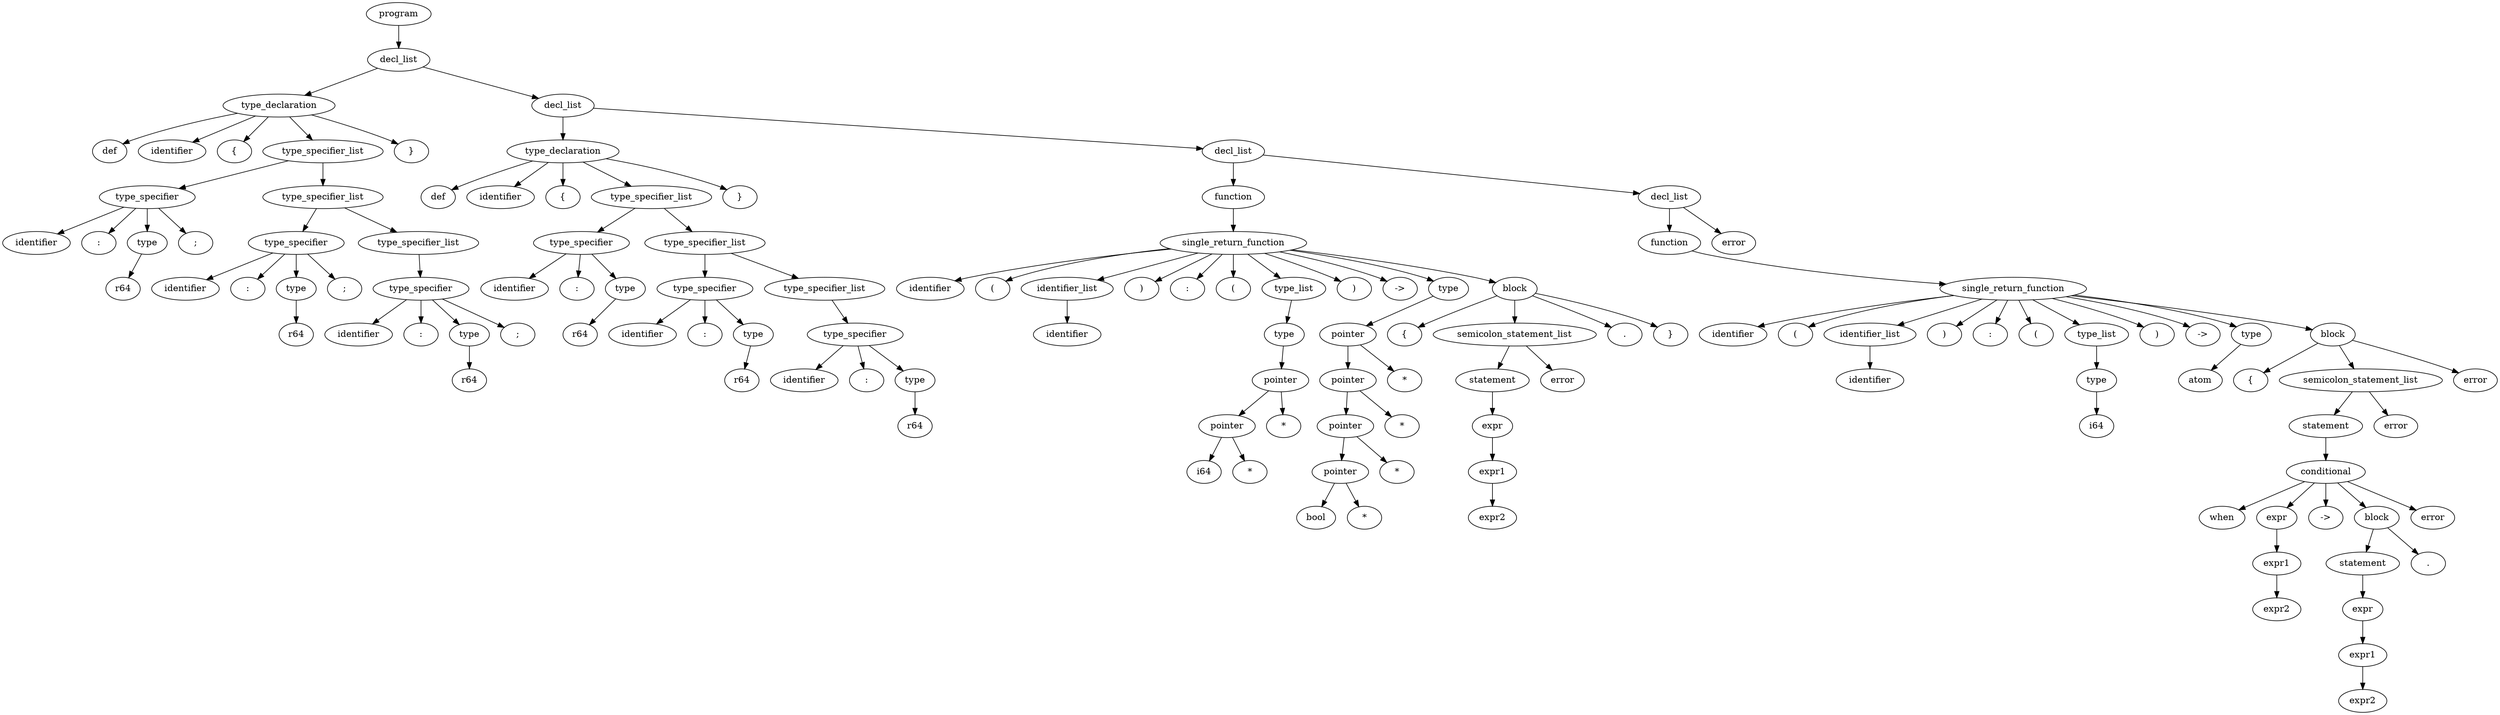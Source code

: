 digraph ast
{
	node1 [label="program"];
	node1 -> node2;
	node2 [label="decl_list"];
	node2 -> node3;
	node3 [label="type_declaration"];
	node3 -> node4;
	node4 [label="def"];
	node3 -> node5;
	node5 [label="identifier"];
	node3 -> node6;
	node6 [label="{"];
	node3 -> node7;
	node7 [label="type_specifier_list"];
	node7 -> node8;
	node8 [label="type_specifier"];
	node8 -> node9;
	node9 [label="identifier"];
	node8 -> node10;
	node10 [label=":"];
	node8 -> node11;
	node11 [label="type"];
	node11 -> node12;
	node12 [label="r64"];
	node8 -> node13;
	node13 [label=";"];
	node7 -> node14;
	node14 [label="type_specifier_list"];
	node14 -> node15;
	node15 [label="type_specifier"];
	node15 -> node16;
	node16 [label="identifier"];
	node15 -> node17;
	node17 [label=":"];
	node15 -> node18;
	node18 [label="type"];
	node18 -> node19;
	node19 [label="r64"];
	node15 -> node20;
	node20 [label=";"];
	node14 -> node21;
	node21 [label="type_specifier_list"];
	node21 -> node22;
	node22 [label="type_specifier"];
	node22 -> node23;
	node23 [label="identifier"];
	node22 -> node24;
	node24 [label=":"];
	node22 -> node25;
	node25 [label="type"];
	node25 -> node26;
	node26 [label="r64"];
	node22 -> node27;
	node27 [label=";"];
	node3 -> node28;
	node28 [label="}"];
	node2 -> node29;
	node29 [label="decl_list"];
	node29 -> node30;
	node30 [label="type_declaration"];
	node30 -> node31;
	node31 [label="def"];
	node30 -> node32;
	node32 [label="identifier"];
	node30 -> node33;
	node33 [label="{"];
	node30 -> node34;
	node34 [label="type_specifier_list"];
	node34 -> node35;
	node35 [label="type_specifier"];
	node35 -> node36;
	node36 [label="identifier"];
	node35 -> node37;
	node37 [label=":"];
	node35 -> node38;
	node38 [label="type"];
	node38 -> node39;
	node39 [label="r64"];
	node34 -> node40;
	node40 [label="type_specifier_list"];
	node40 -> node41;
	node41 [label="type_specifier"];
	node41 -> node42;
	node42 [label="identifier"];
	node41 -> node43;
	node43 [label=":"];
	node41 -> node44;
	node44 [label="type"];
	node44 -> node45;
	node45 [label="r64"];
	node40 -> node46;
	node46 [label="type_specifier_list"];
	node46 -> node47;
	node47 [label="type_specifier"];
	node47 -> node48;
	node48 [label="identifier"];
	node47 -> node49;
	node49 [label=":"];
	node47 -> node50;
	node50 [label="type"];
	node50 -> node51;
	node51 [label="r64"];
	node30 -> node52;
	node52 [label="}"];
	node29 -> node53;
	node53 [label="decl_list"];
	node53 -> node54;
	node54 [label="function"];
	node54 -> node55;
	node55 [label="single_return_function"];
	node55 -> node56;
	node56 [label="identifier"];
	node55 -> node57;
	node57 [label="("];
	node55 -> node58;
	node58 [label="identifier_list"];
	node58 -> node59;
	node59 [label="identifier"];
	node55 -> node60;
	node60 [label=")"];
	node55 -> node61;
	node61 [label=":"];
	node55 -> node62;
	node62 [label="("];
	node55 -> node63;
	node63 [label="type_list"];
	node63 -> node64;
	node64 [label="type"];
	node64 -> node65;
	node65 [label="pointer"];
	node65 -> node66;
	node66 [label="pointer"];
	node66 -> node67;
	node67 [label="i64"];
	node66 -> node68;
	node68 [label="*"];
	node65 -> node69;
	node69 [label="*"];
	node55 -> node70;
	node70 [label=")"];
	node55 -> node71;
	node71 [label="->"];
	node55 -> node72;
	node72 [label="type"];
	node72 -> node73;
	node73 [label="pointer"];
	node73 -> node74;
	node74 [label="pointer"];
	node74 -> node75;
	node75 [label="pointer"];
	node75 -> node76;
	node76 [label="pointer"];
	node76 -> node77;
	node77 [label="bool"];
	node76 -> node78;
	node78 [label="*"];
	node75 -> node79;
	node79 [label="*"];
	node74 -> node80;
	node80 [label="*"];
	node73 -> node81;
	node81 [label="*"];
	node55 -> node82;
	node82 [label="block"];
	node82 -> node83;
	node83 [label="{"];
	node82 -> node84;
	node84 [label="semicolon_statement_list"];
	node84 -> node85;
	node85 [label="statement"];
	node85 -> node86;
	node86 [label="expr"];
	node86 -> node87;
	node87 [label="expr1"];
	node87 -> node88;
	node88 [label="expr2"];
	node84 -> node89;
	node89 [label="error"];
	node82 -> node90;
	node90 [label="."];
	node82 -> node91;
	node91 [label="}"];
	node53 -> node92;
	node92 [label="decl_list"];
	node92 -> node93;
	node93 [label="function"];
	node93 -> node94;
	node94 [label="single_return_function"];
	node94 -> node95;
	node95 [label="identifier"];
	node94 -> node96;
	node96 [label="("];
	node94 -> node97;
	node97 [label="identifier_list"];
	node97 -> node98;
	node98 [label="identifier"];
	node94 -> node99;
	node99 [label=")"];
	node94 -> node100;
	node100 [label=":"];
	node94 -> node101;
	node101 [label="("];
	node94 -> node102;
	node102 [label="type_list"];
	node102 -> node103;
	node103 [label="type"];
	node103 -> node104;
	node104 [label="i64"];
	node94 -> node105;
	node105 [label=")"];
	node94 -> node106;
	node106 [label="->"];
	node94 -> node107;
	node107 [label="type"];
	node107 -> node108;
	node108 [label="atom"];
	node94 -> node109;
	node109 [label="block"];
	node109 -> node110;
	node110 [label="{"];
	node109 -> node111;
	node111 [label="semicolon_statement_list"];
	node111 -> node112;
	node112 [label="statement"];
	node112 -> node113;
	node113 [label="conditional"];
	node113 -> node114;
	node114 [label="when"];
	node113 -> node115;
	node115 [label="expr"];
	node115 -> node116;
	node116 [label="expr1"];
	node116 -> node117;
	node117 [label="expr2"];
	node113 -> node118;
	node118 [label="->"];
	node113 -> node119;
	node119 [label="block"];
	node119 -> node120;
	node120 [label="statement"];
	node120 -> node121;
	node121 [label="expr"];
	node121 -> node122;
	node122 [label="expr1"];
	node122 -> node123;
	node123 [label="expr2"];
	node119 -> node124;
	node124 [label="."];
	node113 -> node125;
	node125 [label="error"];
	node111 -> node126;
	node126 [label="error"];
	node109 -> node127;
	node127 [label="error"];
	node92 -> node128;
	node128 [label="error"];
}
